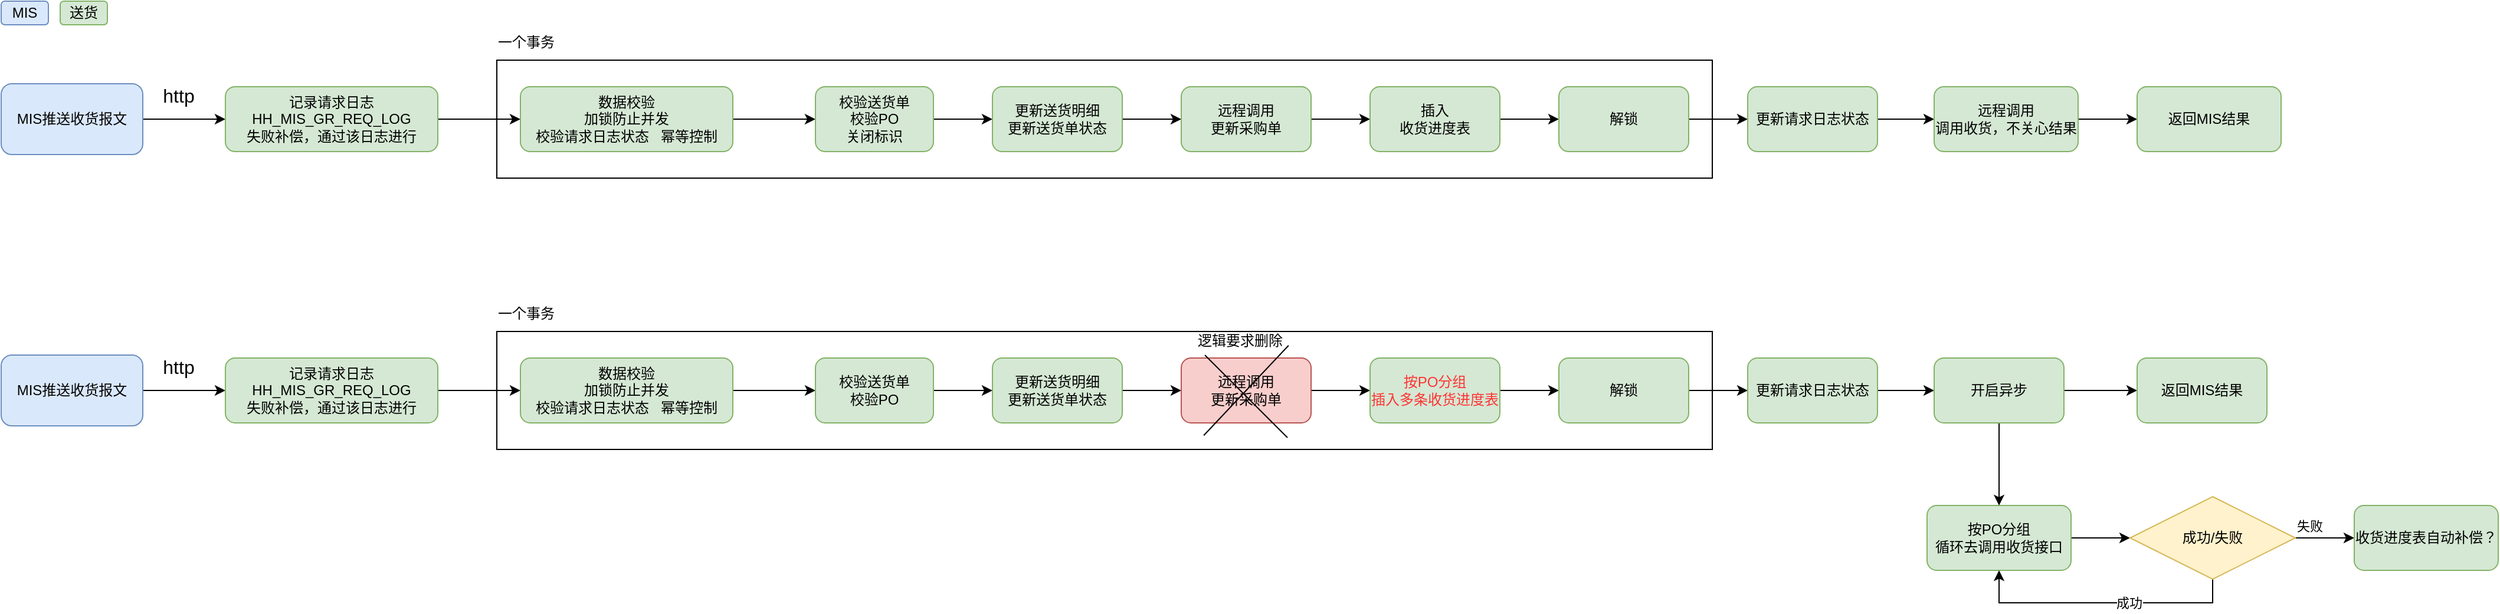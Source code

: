 <mxfile version="24.8.6">
  <diagram id="C5RBs43oDa-KdzZeNtuy" name="Page-1">
    <mxGraphModel dx="2175" dy="1089" grid="1" gridSize="10" guides="1" tooltips="1" connect="1" arrows="1" fold="1" page="1" pageScale="1" pageWidth="827" pageHeight="1169" math="0" shadow="0">
      <root>
        <mxCell id="WIyWlLk6GJQsqaUBKTNV-0" />
        <mxCell id="WIyWlLk6GJQsqaUBKTNV-1" parent="WIyWlLk6GJQsqaUBKTNV-0" />
        <mxCell id="zNMiChRaGcJFo_TWJvuN-45" value="" style="rounded=0;whiteSpace=wrap;html=1;fillColor=none;" vertex="1" parent="WIyWlLk6GJQsqaUBKTNV-1">
          <mxGeometry x="470" y="360" width="1030" height="100" as="geometry" />
        </mxCell>
        <mxCell id="zNMiChRaGcJFo_TWJvuN-21" value="" style="rounded=0;whiteSpace=wrap;html=1;fillColor=none;" vertex="1" parent="WIyWlLk6GJQsqaUBKTNV-1">
          <mxGeometry x="470" y="130" width="1030" height="100" as="geometry" />
        </mxCell>
        <mxCell id="zNMiChRaGcJFo_TWJvuN-3" value="" style="edgeStyle=orthogonalEdgeStyle;rounded=0;orthogonalLoop=1;jettySize=auto;html=1;" edge="1" parent="WIyWlLk6GJQsqaUBKTNV-1" source="zNMiChRaGcJFo_TWJvuN-1" target="zNMiChRaGcJFo_TWJvuN-2">
          <mxGeometry relative="1" as="geometry" />
        </mxCell>
        <mxCell id="zNMiChRaGcJFo_TWJvuN-4" value="&lt;font style=&quot;font-size: 16px;&quot;&gt;http&lt;/font&gt;" style="edgeLabel;html=1;align=center;verticalAlign=middle;resizable=0;points=[];" vertex="1" connectable="0" parent="zNMiChRaGcJFo_TWJvuN-3">
          <mxGeometry x="-0.24" y="2" relative="1" as="geometry">
            <mxPoint x="3" y="-18" as="offset" />
          </mxGeometry>
        </mxCell>
        <mxCell id="zNMiChRaGcJFo_TWJvuN-1" value="MIS推送收货报文" style="rounded=1;whiteSpace=wrap;html=1;fillColor=#dae8fc;strokeColor=#6c8ebf;" vertex="1" parent="WIyWlLk6GJQsqaUBKTNV-1">
          <mxGeometry x="50" y="150" width="120" height="60" as="geometry" />
        </mxCell>
        <mxCell id="zNMiChRaGcJFo_TWJvuN-8" value="" style="edgeStyle=orthogonalEdgeStyle;rounded=0;orthogonalLoop=1;jettySize=auto;html=1;" edge="1" parent="WIyWlLk6GJQsqaUBKTNV-1" source="zNMiChRaGcJFo_TWJvuN-2" target="zNMiChRaGcJFo_TWJvuN-7">
          <mxGeometry relative="1" as="geometry" />
        </mxCell>
        <mxCell id="zNMiChRaGcJFo_TWJvuN-2" value="记录请求日志&lt;div&gt;HH_MIS_GR_REQ_LOG&lt;/div&gt;&lt;div&gt;失败补偿，通过该日志进行&lt;/div&gt;" style="rounded=1;whiteSpace=wrap;html=1;fillColor=#d5e8d4;strokeColor=#82b366;" vertex="1" parent="WIyWlLk6GJQsqaUBKTNV-1">
          <mxGeometry x="240" y="152.5" width="180" height="55" as="geometry" />
        </mxCell>
        <mxCell id="zNMiChRaGcJFo_TWJvuN-5" value="MIS" style="rounded=1;whiteSpace=wrap;html=1;fillColor=#dae8fc;strokeColor=#6c8ebf;" vertex="1" parent="WIyWlLk6GJQsqaUBKTNV-1">
          <mxGeometry x="50" y="80" width="40" height="20" as="geometry" />
        </mxCell>
        <mxCell id="zNMiChRaGcJFo_TWJvuN-6" value="送货" style="rounded=1;whiteSpace=wrap;html=1;fillColor=#d5e8d4;strokeColor=#82b366;" vertex="1" parent="WIyWlLk6GJQsqaUBKTNV-1">
          <mxGeometry x="100" y="80" width="40" height="20" as="geometry" />
        </mxCell>
        <mxCell id="zNMiChRaGcJFo_TWJvuN-10" value="" style="edgeStyle=orthogonalEdgeStyle;rounded=0;orthogonalLoop=1;jettySize=auto;html=1;" edge="1" parent="WIyWlLk6GJQsqaUBKTNV-1" source="zNMiChRaGcJFo_TWJvuN-7" target="zNMiChRaGcJFo_TWJvuN-9">
          <mxGeometry relative="1" as="geometry" />
        </mxCell>
        <mxCell id="zNMiChRaGcJFo_TWJvuN-7" value="数据校验&lt;div&gt;加锁防止并发&lt;/div&gt;&lt;div&gt;校验请求日志状态&amp;nbsp; &amp;nbsp;幂等控制&lt;/div&gt;" style="rounded=1;whiteSpace=wrap;html=1;fillColor=#d5e8d4;strokeColor=#82b366;" vertex="1" parent="WIyWlLk6GJQsqaUBKTNV-1">
          <mxGeometry x="490" y="152.5" width="180" height="55" as="geometry" />
        </mxCell>
        <mxCell id="zNMiChRaGcJFo_TWJvuN-12" value="" style="edgeStyle=orthogonalEdgeStyle;rounded=0;orthogonalLoop=1;jettySize=auto;html=1;" edge="1" parent="WIyWlLk6GJQsqaUBKTNV-1" source="zNMiChRaGcJFo_TWJvuN-9" target="zNMiChRaGcJFo_TWJvuN-11">
          <mxGeometry relative="1" as="geometry" />
        </mxCell>
        <mxCell id="zNMiChRaGcJFo_TWJvuN-9" value="校验送货单&lt;div&gt;校验PO&lt;/div&gt;&lt;div&gt;关闭标识&lt;br&gt;&lt;/div&gt;" style="rounded=1;whiteSpace=wrap;html=1;fillColor=#d5e8d4;strokeColor=#82b366;" vertex="1" parent="WIyWlLk6GJQsqaUBKTNV-1">
          <mxGeometry x="740" y="152.5" width="100" height="55" as="geometry" />
        </mxCell>
        <mxCell id="zNMiChRaGcJFo_TWJvuN-14" value="" style="edgeStyle=orthogonalEdgeStyle;rounded=0;orthogonalLoop=1;jettySize=auto;html=1;" edge="1" parent="WIyWlLk6GJQsqaUBKTNV-1" source="zNMiChRaGcJFo_TWJvuN-11" target="zNMiChRaGcJFo_TWJvuN-13">
          <mxGeometry relative="1" as="geometry" />
        </mxCell>
        <mxCell id="zNMiChRaGcJFo_TWJvuN-11" value="更新送货明细&lt;div&gt;更新送货单状态&lt;/div&gt;" style="rounded=1;whiteSpace=wrap;html=1;fillColor=#d5e8d4;strokeColor=#82b366;" vertex="1" parent="WIyWlLk6GJQsqaUBKTNV-1">
          <mxGeometry x="890" y="152.5" width="110" height="55" as="geometry" />
        </mxCell>
        <mxCell id="zNMiChRaGcJFo_TWJvuN-16" value="" style="edgeStyle=orthogonalEdgeStyle;rounded=0;orthogonalLoop=1;jettySize=auto;html=1;" edge="1" parent="WIyWlLk6GJQsqaUBKTNV-1" source="zNMiChRaGcJFo_TWJvuN-13" target="zNMiChRaGcJFo_TWJvuN-15">
          <mxGeometry relative="1" as="geometry" />
        </mxCell>
        <mxCell id="zNMiChRaGcJFo_TWJvuN-13" value="远程调用&lt;div&gt;更新采购单&lt;/div&gt;" style="rounded=1;whiteSpace=wrap;html=1;fillColor=#d5e8d4;strokeColor=#82b366;" vertex="1" parent="WIyWlLk6GJQsqaUBKTNV-1">
          <mxGeometry x="1050" y="152.5" width="110" height="55" as="geometry" />
        </mxCell>
        <mxCell id="zNMiChRaGcJFo_TWJvuN-18" value="" style="edgeStyle=orthogonalEdgeStyle;rounded=0;orthogonalLoop=1;jettySize=auto;html=1;" edge="1" parent="WIyWlLk6GJQsqaUBKTNV-1" source="zNMiChRaGcJFo_TWJvuN-15" target="zNMiChRaGcJFo_TWJvuN-17">
          <mxGeometry relative="1" as="geometry" />
        </mxCell>
        <mxCell id="zNMiChRaGcJFo_TWJvuN-15" value="插入&lt;div&gt;收货进度表&lt;/div&gt;" style="rounded=1;whiteSpace=wrap;html=1;fillColor=#d5e8d4;strokeColor=#82b366;" vertex="1" parent="WIyWlLk6GJQsqaUBKTNV-1">
          <mxGeometry x="1210" y="152.5" width="110" height="55" as="geometry" />
        </mxCell>
        <mxCell id="zNMiChRaGcJFo_TWJvuN-20" value="" style="edgeStyle=orthogonalEdgeStyle;rounded=0;orthogonalLoop=1;jettySize=auto;html=1;" edge="1" parent="WIyWlLk6GJQsqaUBKTNV-1" source="zNMiChRaGcJFo_TWJvuN-17" target="zNMiChRaGcJFo_TWJvuN-19">
          <mxGeometry relative="1" as="geometry" />
        </mxCell>
        <mxCell id="zNMiChRaGcJFo_TWJvuN-17" value="解锁" style="rounded=1;whiteSpace=wrap;html=1;fillColor=#d5e8d4;strokeColor=#82b366;" vertex="1" parent="WIyWlLk6GJQsqaUBKTNV-1">
          <mxGeometry x="1370" y="152.5" width="110" height="55" as="geometry" />
        </mxCell>
        <mxCell id="zNMiChRaGcJFo_TWJvuN-25" value="" style="edgeStyle=orthogonalEdgeStyle;rounded=0;orthogonalLoop=1;jettySize=auto;html=1;" edge="1" parent="WIyWlLk6GJQsqaUBKTNV-1" source="zNMiChRaGcJFo_TWJvuN-19" target="zNMiChRaGcJFo_TWJvuN-24">
          <mxGeometry relative="1" as="geometry" />
        </mxCell>
        <mxCell id="zNMiChRaGcJFo_TWJvuN-19" value="更新请求日志状态" style="rounded=1;whiteSpace=wrap;html=1;fillColor=#d5e8d4;strokeColor=#82b366;" vertex="1" parent="WIyWlLk6GJQsqaUBKTNV-1">
          <mxGeometry x="1530" y="152.5" width="110" height="55" as="geometry" />
        </mxCell>
        <mxCell id="zNMiChRaGcJFo_TWJvuN-22" value="一个事务" style="text;html=1;align=center;verticalAlign=middle;whiteSpace=wrap;rounded=0;" vertex="1" parent="WIyWlLk6GJQsqaUBKTNV-1">
          <mxGeometry x="470" y="100" width="50" height="30" as="geometry" />
        </mxCell>
        <mxCell id="zNMiChRaGcJFo_TWJvuN-51" value="" style="edgeStyle=orthogonalEdgeStyle;rounded=0;orthogonalLoop=1;jettySize=auto;html=1;" edge="1" parent="WIyWlLk6GJQsqaUBKTNV-1" source="zNMiChRaGcJFo_TWJvuN-24" target="zNMiChRaGcJFo_TWJvuN-50">
          <mxGeometry relative="1" as="geometry" />
        </mxCell>
        <mxCell id="zNMiChRaGcJFo_TWJvuN-24" value="&lt;div&gt;远程调用&lt;/div&gt;调用收货，不关心结果" style="rounded=1;whiteSpace=wrap;html=1;fillColor=#d5e8d4;strokeColor=#82b366;" vertex="1" parent="WIyWlLk6GJQsqaUBKTNV-1">
          <mxGeometry x="1688" y="152.5" width="122" height="55" as="geometry" />
        </mxCell>
        <mxCell id="zNMiChRaGcJFo_TWJvuN-26" value="" style="edgeStyle=orthogonalEdgeStyle;rounded=0;orthogonalLoop=1;jettySize=auto;html=1;" edge="1" parent="WIyWlLk6GJQsqaUBKTNV-1" source="zNMiChRaGcJFo_TWJvuN-28" target="zNMiChRaGcJFo_TWJvuN-30">
          <mxGeometry relative="1" as="geometry" />
        </mxCell>
        <mxCell id="zNMiChRaGcJFo_TWJvuN-27" value="&lt;font style=&quot;font-size: 16px;&quot;&gt;http&lt;/font&gt;" style="edgeLabel;html=1;align=center;verticalAlign=middle;resizable=0;points=[];" vertex="1" connectable="0" parent="zNMiChRaGcJFo_TWJvuN-26">
          <mxGeometry x="-0.24" y="2" relative="1" as="geometry">
            <mxPoint x="3" y="-18" as="offset" />
          </mxGeometry>
        </mxCell>
        <mxCell id="zNMiChRaGcJFo_TWJvuN-28" value="MIS推送收货报文" style="rounded=1;whiteSpace=wrap;html=1;fillColor=#dae8fc;strokeColor=#6c8ebf;" vertex="1" parent="WIyWlLk6GJQsqaUBKTNV-1">
          <mxGeometry x="50" y="380" width="120" height="60" as="geometry" />
        </mxCell>
        <mxCell id="zNMiChRaGcJFo_TWJvuN-29" value="" style="edgeStyle=orthogonalEdgeStyle;rounded=0;orthogonalLoop=1;jettySize=auto;html=1;" edge="1" parent="WIyWlLk6GJQsqaUBKTNV-1" source="zNMiChRaGcJFo_TWJvuN-30" target="zNMiChRaGcJFo_TWJvuN-32">
          <mxGeometry relative="1" as="geometry" />
        </mxCell>
        <mxCell id="zNMiChRaGcJFo_TWJvuN-30" value="记录请求日志&lt;div&gt;HH_MIS_GR_REQ_LOG&lt;/div&gt;&lt;div&gt;失败补偿，通过该日志进行&lt;br&gt;&lt;/div&gt;" style="rounded=1;whiteSpace=wrap;html=1;fillColor=#d5e8d4;strokeColor=#82b366;" vertex="1" parent="WIyWlLk6GJQsqaUBKTNV-1">
          <mxGeometry x="240" y="382.5" width="180" height="55" as="geometry" />
        </mxCell>
        <mxCell id="zNMiChRaGcJFo_TWJvuN-31" value="" style="edgeStyle=orthogonalEdgeStyle;rounded=0;orthogonalLoop=1;jettySize=auto;html=1;" edge="1" parent="WIyWlLk6GJQsqaUBKTNV-1" source="zNMiChRaGcJFo_TWJvuN-32" target="zNMiChRaGcJFo_TWJvuN-34">
          <mxGeometry relative="1" as="geometry" />
        </mxCell>
        <mxCell id="zNMiChRaGcJFo_TWJvuN-32" value="数据校验&lt;div&gt;加锁防止并发&lt;/div&gt;&lt;div&gt;校验请求日志状态&amp;nbsp; &amp;nbsp;幂等控制&lt;/div&gt;" style="rounded=1;whiteSpace=wrap;html=1;fillColor=#d5e8d4;strokeColor=#82b366;" vertex="1" parent="WIyWlLk6GJQsqaUBKTNV-1">
          <mxGeometry x="490" y="382.5" width="180" height="55" as="geometry" />
        </mxCell>
        <mxCell id="zNMiChRaGcJFo_TWJvuN-33" value="" style="edgeStyle=orthogonalEdgeStyle;rounded=0;orthogonalLoop=1;jettySize=auto;html=1;" edge="1" parent="WIyWlLk6GJQsqaUBKTNV-1" source="zNMiChRaGcJFo_TWJvuN-34" target="zNMiChRaGcJFo_TWJvuN-36">
          <mxGeometry relative="1" as="geometry" />
        </mxCell>
        <mxCell id="zNMiChRaGcJFo_TWJvuN-34" value="校验送货单&lt;div&gt;校验PO&lt;/div&gt;" style="rounded=1;whiteSpace=wrap;html=1;fillColor=#d5e8d4;strokeColor=#82b366;" vertex="1" parent="WIyWlLk6GJQsqaUBKTNV-1">
          <mxGeometry x="740" y="382.5" width="100" height="55" as="geometry" />
        </mxCell>
        <mxCell id="zNMiChRaGcJFo_TWJvuN-35" value="" style="edgeStyle=orthogonalEdgeStyle;rounded=0;orthogonalLoop=1;jettySize=auto;html=1;" edge="1" parent="WIyWlLk6GJQsqaUBKTNV-1" source="zNMiChRaGcJFo_TWJvuN-36" target="zNMiChRaGcJFo_TWJvuN-38">
          <mxGeometry relative="1" as="geometry" />
        </mxCell>
        <mxCell id="zNMiChRaGcJFo_TWJvuN-36" value="更新送货明细&lt;div&gt;更新送货单状态&lt;/div&gt;" style="rounded=1;whiteSpace=wrap;html=1;fillColor=#d5e8d4;strokeColor=#82b366;" vertex="1" parent="WIyWlLk6GJQsqaUBKTNV-1">
          <mxGeometry x="890" y="382.5" width="110" height="55" as="geometry" />
        </mxCell>
        <mxCell id="zNMiChRaGcJFo_TWJvuN-37" value="" style="edgeStyle=orthogonalEdgeStyle;rounded=0;orthogonalLoop=1;jettySize=auto;html=1;" edge="1" parent="WIyWlLk6GJQsqaUBKTNV-1" source="zNMiChRaGcJFo_TWJvuN-38" target="zNMiChRaGcJFo_TWJvuN-40">
          <mxGeometry relative="1" as="geometry" />
        </mxCell>
        <mxCell id="zNMiChRaGcJFo_TWJvuN-38" value="远程调用&lt;div&gt;更新采购单&lt;/div&gt;" style="rounded=1;whiteSpace=wrap;html=1;fillColor=#f8cecc;strokeColor=#b85450;" vertex="1" parent="WIyWlLk6GJQsqaUBKTNV-1">
          <mxGeometry x="1050" y="382.5" width="110" height="55" as="geometry" />
        </mxCell>
        <mxCell id="zNMiChRaGcJFo_TWJvuN-39" value="" style="edgeStyle=orthogonalEdgeStyle;rounded=0;orthogonalLoop=1;jettySize=auto;html=1;" edge="1" parent="WIyWlLk6GJQsqaUBKTNV-1" source="zNMiChRaGcJFo_TWJvuN-40" target="zNMiChRaGcJFo_TWJvuN-42">
          <mxGeometry relative="1" as="geometry" />
        </mxCell>
        <mxCell id="zNMiChRaGcJFo_TWJvuN-40" value="&lt;font color=&quot;#ff3333&quot;&gt;按PO分组&lt;/font&gt;&lt;div&gt;&lt;font color=&quot;#ff3333&quot;&gt;插入多条收货进度表&lt;/font&gt;&lt;/div&gt;" style="rounded=1;whiteSpace=wrap;html=1;fillColor=#d5e8d4;strokeColor=#82b366;" vertex="1" parent="WIyWlLk6GJQsqaUBKTNV-1">
          <mxGeometry x="1210" y="382.5" width="110" height="55" as="geometry" />
        </mxCell>
        <mxCell id="zNMiChRaGcJFo_TWJvuN-41" value="" style="edgeStyle=orthogonalEdgeStyle;rounded=0;orthogonalLoop=1;jettySize=auto;html=1;" edge="1" parent="WIyWlLk6GJQsqaUBKTNV-1" source="zNMiChRaGcJFo_TWJvuN-42" target="zNMiChRaGcJFo_TWJvuN-44">
          <mxGeometry relative="1" as="geometry" />
        </mxCell>
        <mxCell id="zNMiChRaGcJFo_TWJvuN-42" value="解锁" style="rounded=1;whiteSpace=wrap;html=1;fillColor=#d5e8d4;strokeColor=#82b366;" vertex="1" parent="WIyWlLk6GJQsqaUBKTNV-1">
          <mxGeometry x="1370" y="382.5" width="110" height="55" as="geometry" />
        </mxCell>
        <mxCell id="zNMiChRaGcJFo_TWJvuN-62" value="" style="edgeStyle=orthogonalEdgeStyle;rounded=0;orthogonalLoop=1;jettySize=auto;html=1;" edge="1" parent="WIyWlLk6GJQsqaUBKTNV-1" source="zNMiChRaGcJFo_TWJvuN-44" target="zNMiChRaGcJFo_TWJvuN-61">
          <mxGeometry relative="1" as="geometry" />
        </mxCell>
        <mxCell id="zNMiChRaGcJFo_TWJvuN-44" value="更新请求日志状态" style="rounded=1;whiteSpace=wrap;html=1;fillColor=#d5e8d4;strokeColor=#82b366;" vertex="1" parent="WIyWlLk6GJQsqaUBKTNV-1">
          <mxGeometry x="1530" y="382.5" width="110" height="55" as="geometry" />
        </mxCell>
        <mxCell id="zNMiChRaGcJFo_TWJvuN-46" value="一个事务" style="text;html=1;align=center;verticalAlign=middle;whiteSpace=wrap;rounded=0;" vertex="1" parent="WIyWlLk6GJQsqaUBKTNV-1">
          <mxGeometry x="470" y="330" width="50" height="30" as="geometry" />
        </mxCell>
        <mxCell id="zNMiChRaGcJFo_TWJvuN-48" value="" style="endArrow=none;html=1;rounded=0;" edge="1" parent="WIyWlLk6GJQsqaUBKTNV-1">
          <mxGeometry width="50" height="50" relative="1" as="geometry">
            <mxPoint x="1070" y="380" as="sourcePoint" />
            <mxPoint x="1140" y="450" as="targetPoint" />
          </mxGeometry>
        </mxCell>
        <mxCell id="zNMiChRaGcJFo_TWJvuN-49" value="" style="endArrow=none;html=1;rounded=0;entryX=0.662;entryY=-0.013;entryDx=0;entryDy=0;entryPerimeter=0;" edge="1" parent="WIyWlLk6GJQsqaUBKTNV-1">
          <mxGeometry width="50" height="50" relative="1" as="geometry">
            <mxPoint x="1069.07" y="448.15" as="sourcePoint" />
            <mxPoint x="1140.93" y="371.85" as="targetPoint" />
          </mxGeometry>
        </mxCell>
        <mxCell id="zNMiChRaGcJFo_TWJvuN-50" value="返回MIS结果&lt;div&gt;&lt;/div&gt;" style="rounded=1;whiteSpace=wrap;html=1;fillColor=#d5e8d4;strokeColor=#82b366;" vertex="1" parent="WIyWlLk6GJQsqaUBKTNV-1">
          <mxGeometry x="1860" y="152.5" width="122" height="55" as="geometry" />
        </mxCell>
        <mxCell id="zNMiChRaGcJFo_TWJvuN-56" value="" style="edgeStyle=orthogonalEdgeStyle;rounded=0;orthogonalLoop=1;jettySize=auto;html=1;" edge="1" parent="WIyWlLk6GJQsqaUBKTNV-1" source="zNMiChRaGcJFo_TWJvuN-53">
          <mxGeometry relative="1" as="geometry">
            <mxPoint x="1854" y="535" as="targetPoint" />
          </mxGeometry>
        </mxCell>
        <mxCell id="zNMiChRaGcJFo_TWJvuN-53" value="按PO分组&lt;div&gt;&lt;/div&gt;&lt;div&gt;循环去调用收货接口&lt;/div&gt;" style="rounded=1;whiteSpace=wrap;html=1;fillColor=#d5e8d4;strokeColor=#82b366;" vertex="1" parent="WIyWlLk6GJQsqaUBKTNV-1">
          <mxGeometry x="1682" y="507.5" width="122" height="55" as="geometry" />
        </mxCell>
        <mxCell id="zNMiChRaGcJFo_TWJvuN-59" value="" style="edgeStyle=orthogonalEdgeStyle;rounded=0;orthogonalLoop=1;jettySize=auto;html=1;" edge="1" parent="WIyWlLk6GJQsqaUBKTNV-1" source="zNMiChRaGcJFo_TWJvuN-57" target="zNMiChRaGcJFo_TWJvuN-58">
          <mxGeometry relative="1" as="geometry" />
        </mxCell>
        <mxCell id="zNMiChRaGcJFo_TWJvuN-60" value="失败" style="edgeLabel;html=1;align=center;verticalAlign=middle;resizable=0;points=[];" vertex="1" connectable="0" parent="zNMiChRaGcJFo_TWJvuN-59">
          <mxGeometry x="-0.545" relative="1" as="geometry">
            <mxPoint y="-10" as="offset" />
          </mxGeometry>
        </mxCell>
        <mxCell id="zNMiChRaGcJFo_TWJvuN-67" value="" style="edgeStyle=orthogonalEdgeStyle;rounded=0;orthogonalLoop=1;jettySize=auto;html=1;entryX=0.5;entryY=1;entryDx=0;entryDy=0;exitX=0.5;exitY=1;exitDx=0;exitDy=0;" edge="1" parent="WIyWlLk6GJQsqaUBKTNV-1" source="zNMiChRaGcJFo_TWJvuN-57" target="zNMiChRaGcJFo_TWJvuN-53">
          <mxGeometry relative="1" as="geometry">
            <mxPoint x="1924" y="650" as="targetPoint" />
          </mxGeometry>
        </mxCell>
        <mxCell id="zNMiChRaGcJFo_TWJvuN-68" value="成功" style="edgeLabel;html=1;align=center;verticalAlign=middle;resizable=0;points=[];" vertex="1" connectable="0" parent="zNMiChRaGcJFo_TWJvuN-67">
          <mxGeometry x="-0.197" relative="1" as="geometry">
            <mxPoint as="offset" />
          </mxGeometry>
        </mxCell>
        <mxCell id="zNMiChRaGcJFo_TWJvuN-57" value="成功/失败" style="rhombus;whiteSpace=wrap;html=1;fillColor=#fff2cc;strokeColor=#d6b656;" vertex="1" parent="WIyWlLk6GJQsqaUBKTNV-1">
          <mxGeometry x="1854" y="500" width="140" height="70" as="geometry" />
        </mxCell>
        <mxCell id="zNMiChRaGcJFo_TWJvuN-58" value="收货进度表自动补偿？" style="rounded=1;whiteSpace=wrap;html=1;fillColor=#d5e8d4;strokeColor=#82b366;" vertex="1" parent="WIyWlLk6GJQsqaUBKTNV-1">
          <mxGeometry x="2044" y="507.5" width="122" height="55" as="geometry" />
        </mxCell>
        <mxCell id="zNMiChRaGcJFo_TWJvuN-64" value="" style="edgeStyle=orthogonalEdgeStyle;rounded=0;orthogonalLoop=1;jettySize=auto;html=1;" edge="1" parent="WIyWlLk6GJQsqaUBKTNV-1" source="zNMiChRaGcJFo_TWJvuN-61" target="zNMiChRaGcJFo_TWJvuN-63">
          <mxGeometry relative="1" as="geometry" />
        </mxCell>
        <mxCell id="zNMiChRaGcJFo_TWJvuN-65" value="" style="edgeStyle=orthogonalEdgeStyle;rounded=0;orthogonalLoop=1;jettySize=auto;html=1;" edge="1" parent="WIyWlLk6GJQsqaUBKTNV-1" source="zNMiChRaGcJFo_TWJvuN-61" target="zNMiChRaGcJFo_TWJvuN-53">
          <mxGeometry relative="1" as="geometry" />
        </mxCell>
        <mxCell id="zNMiChRaGcJFo_TWJvuN-61" value="开启异步" style="rounded=1;whiteSpace=wrap;html=1;fillColor=#d5e8d4;strokeColor=#82b366;" vertex="1" parent="WIyWlLk6GJQsqaUBKTNV-1">
          <mxGeometry x="1688" y="382.5" width="110" height="55" as="geometry" />
        </mxCell>
        <mxCell id="zNMiChRaGcJFo_TWJvuN-63" value="返回MIS结果" style="rounded=1;whiteSpace=wrap;html=1;fillColor=#d5e8d4;strokeColor=#82b366;" vertex="1" parent="WIyWlLk6GJQsqaUBKTNV-1">
          <mxGeometry x="1860" y="382.5" width="110" height="55" as="geometry" />
        </mxCell>
        <mxCell id="zNMiChRaGcJFo_TWJvuN-69" value="逻辑要求删除" style="text;html=1;align=center;verticalAlign=middle;whiteSpace=wrap;rounded=0;" vertex="1" parent="WIyWlLk6GJQsqaUBKTNV-1">
          <mxGeometry x="1050" y="352.5" width="100" height="30" as="geometry" />
        </mxCell>
      </root>
    </mxGraphModel>
  </diagram>
</mxfile>
